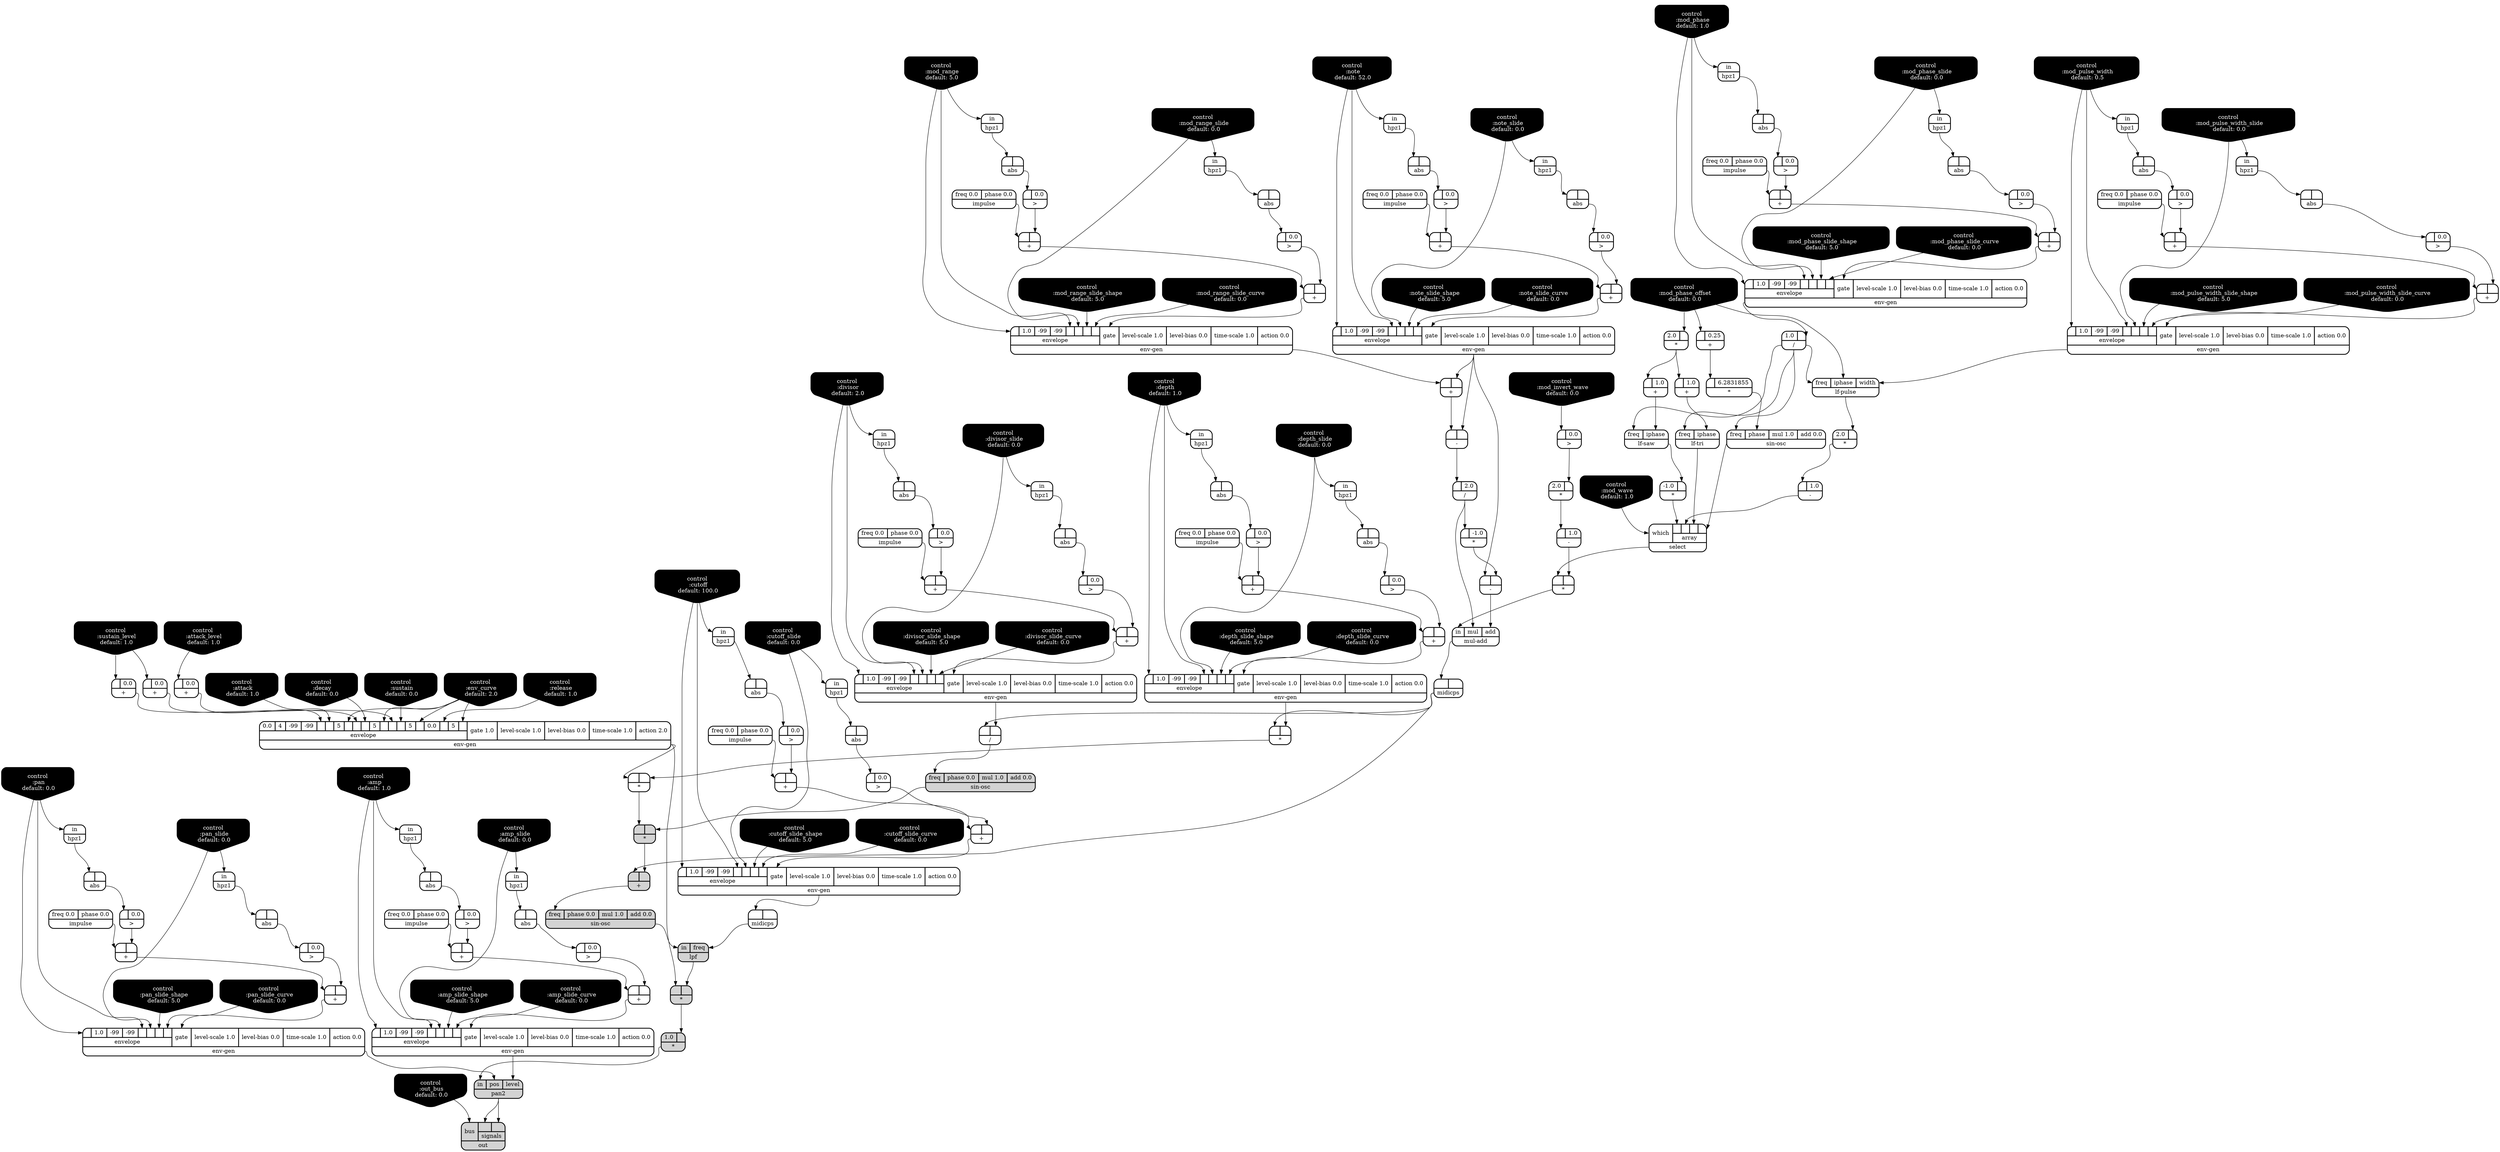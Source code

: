 digraph synthdef {
60 [label = "{{ <a> 2.0|<b> } |<__UG_NAME__>* }" style="bold, rounded" shape=record rankdir=LR];
63 [label = "{{ <a> -1.0|<b> } |<__UG_NAME__>* }" style="bold, rounded" shape=record rankdir=LR];
75 [label = "{{ <a> 2.0|<b> } |<__UG_NAME__>* }" style="bold, rounded" shape=record rankdir=LR];
79 [label = "{{ <a> |<b> 6.2831855} |<__UG_NAME__>* }" style="bold, rounded" shape=record rankdir=LR];
83 [label = "{{ <a> 2.0|<b> } |<__UG_NAME__>* }" style="bold, rounded" shape=record rankdir=LR];
85 [label = "{{ <a> |<b> } |<__UG_NAME__>* }" style="bold, rounded" shape=record rankdir=LR];
108 [label = "{{ <a> |<b> -1.0} |<__UG_NAME__>* }" style="bold, rounded" shape=record rankdir=LR];
122 [label = "{{ <a> |<b> } |<__UG_NAME__>* }" style="bold, rounded" shape=record rankdir=LR];
150 [label = "{{ <a> |<b> } |<__UG_NAME__>* }" style="bold, rounded" shape=record rankdir=LR];
152 [label = "{{ <a> |<b> } |<__UG_NAME__>* }" style="filled, bold, rounded"  shape=record rankdir=LR];
175 [label = "{{ <a> |<b> } |<__UG_NAME__>* }" style="filled, bold, rounded"  shape=record rankdir=LR];
176 [label = "{{ <a> 1.0|<b> } |<__UG_NAME__>* }" style="filled, bold, rounded"  shape=record rankdir=LR];
48 [label = "{{ <a> |<b> 0.25} |<__UG_NAME__>+ }" style="bold, rounded" shape=record rankdir=LR];
53 [label = "{{ <a> |<b> } |<__UG_NAME__>+ }" style="bold, rounded" shape=record rankdir=LR];
57 [label = "{{ <a> |<b> } |<__UG_NAME__>+ }" style="bold, rounded" shape=record rankdir=LR];
61 [label = "{{ <a> |<b> 1.0} |<__UG_NAME__>+ }" style="bold, rounded" shape=record rankdir=LR];
68 [label = "{{ <a> |<b> } |<__UG_NAME__>+ }" style="bold, rounded" shape=record rankdir=LR];
72 [label = "{{ <a> |<b> } |<__UG_NAME__>+ }" style="bold, rounded" shape=record rankdir=LR];
77 [label = "{{ <a> |<b> 1.0} |<__UG_NAME__>+ }" style="bold, rounded" shape=record rankdir=LR];
90 [label = "{{ <a> |<b> } |<__UG_NAME__>+ }" style="bold, rounded" shape=record rankdir=LR];
94 [label = "{{ <a> |<b> } |<__UG_NAME__>+ }" style="bold, rounded" shape=record rankdir=LR];
99 [label = "{{ <a> |<b> } |<__UG_NAME__>+ }" style="bold, rounded" shape=record rankdir=LR];
103 [label = "{{ <a> |<b> } |<__UG_NAME__>+ }" style="bold, rounded" shape=record rankdir=LR];
105 [label = "{{ <a> |<b> } |<__UG_NAME__>+ }" style="bold, rounded" shape=record rankdir=LR];
116 [label = "{{ <a> |<b> } |<__UG_NAME__>+ }" style="bold, rounded" shape=record rankdir=LR];
120 [label = "{{ <a> |<b> } |<__UG_NAME__>+ }" style="bold, rounded" shape=record rankdir=LR];
125 [label = "{{ <a> |<b> 0.0} |<__UG_NAME__>+ }" style="bold, rounded" shape=record rankdir=LR];
130 [label = "{{ <a> |<b> } |<__UG_NAME__>+ }" style="bold, rounded" shape=record rankdir=LR];
133 [label = "{{ <a> |<b> } |<__UG_NAME__>+ }" style="bold, rounded" shape=record rankdir=LR];
139 [label = "{{ <a> |<b> } |<__UG_NAME__>+ }" style="bold, rounded" shape=record rankdir=LR];
143 [label = "{{ <a> |<b> } |<__UG_NAME__>+ }" style="bold, rounded" shape=record rankdir=LR];
147 [label = "{{ <a> |<b> 0.0} |<__UG_NAME__>+ }" style="bold, rounded" shape=record rankdir=LR];
148 [label = "{{ <a> |<b> 0.0} |<__UG_NAME__>+ }" style="bold, rounded" shape=record rankdir=LR];
157 [label = "{{ <a> |<b> } |<__UG_NAME__>+ }" style="bold, rounded" shape=record rankdir=LR];
161 [label = "{{ <a> |<b> } |<__UG_NAME__>+ }" style="bold, rounded" shape=record rankdir=LR];
164 [label = "{{ <a> |<b> } |<__UG_NAME__>+ }" style="filled, bold, rounded"  shape=record rankdir=LR];
171 [label = "{{ <a> |<b> } |<__UG_NAME__>+ }" style="bold, rounded" shape=record rankdir=LR];
173 [label = "{{ <a> |<b> } |<__UG_NAME__>+ }" style="bold, rounded" shape=record rankdir=LR];
76 [label = "{{ <a> |<b> 1.0} |<__UG_NAME__>- }" style="bold, rounded" shape=record rankdir=LR];
84 [label = "{{ <a> |<b> 1.0} |<__UG_NAME__>- }" style="bold, rounded" shape=record rankdir=LR];
106 [label = "{{ <a> |<b> } |<__UG_NAME__>- }" style="bold, rounded" shape=record rankdir=LR];
109 [label = "{{ <a> |<b> } |<__UG_NAME__>- }" style="bold, rounded" shape=record rankdir=LR];
59 [label = "{{ <a> 1.0|<b> } |<__UG_NAME__>/ }" style="bold, rounded" shape=record rankdir=LR];
107 [label = "{{ <a> |<b> 2.0} |<__UG_NAME__>/ }" style="bold, rounded" shape=record rankdir=LR];
135 [label = "{{ <a> |<b> } |<__UG_NAME__>/ }" style="bold, rounded" shape=record rankdir=LR];
52 [label = "{{ <a> |<b> 0.0} |<__UG_NAME__>\> }" style="bold, rounded" shape=record rankdir=LR];
56 [label = "{{ <a> |<b> 0.0} |<__UG_NAME__>\> }" style="bold, rounded" shape=record rankdir=LR];
67 [label = "{{ <a> |<b> 0.0} |<__UG_NAME__>\> }" style="bold, rounded" shape=record rankdir=LR];
71 [label = "{{ <a> |<b> 0.0} |<__UG_NAME__>\> }" style="bold, rounded" shape=record rankdir=LR];
82 [label = "{{ <a> |<b> 0.0} |<__UG_NAME__>\> }" style="bold, rounded" shape=record rankdir=LR];
89 [label = "{{ <a> |<b> 0.0} |<__UG_NAME__>\> }" style="bold, rounded" shape=record rankdir=LR];
93 [label = "{{ <a> |<b> 0.0} |<__UG_NAME__>\> }" style="bold, rounded" shape=record rankdir=LR];
98 [label = "{{ <a> |<b> 0.0} |<__UG_NAME__>\> }" style="bold, rounded" shape=record rankdir=LR];
102 [label = "{{ <a> |<b> 0.0} |<__UG_NAME__>\> }" style="bold, rounded" shape=record rankdir=LR];
115 [label = "{{ <a> |<b> 0.0} |<__UG_NAME__>\> }" style="bold, rounded" shape=record rankdir=LR];
119 [label = "{{ <a> |<b> 0.0} |<__UG_NAME__>\> }" style="bold, rounded" shape=record rankdir=LR];
129 [label = "{{ <a> |<b> 0.0} |<__UG_NAME__>\> }" style="bold, rounded" shape=record rankdir=LR];
132 [label = "{{ <a> |<b> 0.0} |<__UG_NAME__>\> }" style="bold, rounded" shape=record rankdir=LR];
138 [label = "{{ <a> |<b> 0.0} |<__UG_NAME__>\> }" style="bold, rounded" shape=record rankdir=LR];
142 [label = "{{ <a> |<b> 0.0} |<__UG_NAME__>\> }" style="bold, rounded" shape=record rankdir=LR];
156 [label = "{{ <a> |<b> 0.0} |<__UG_NAME__>\> }" style="bold, rounded" shape=record rankdir=LR];
160 [label = "{{ <a> |<b> 0.0} |<__UG_NAME__>\> }" style="bold, rounded" shape=record rankdir=LR];
169 [label = "{{ <a> |<b> 0.0} |<__UG_NAME__>\> }" style="bold, rounded" shape=record rankdir=LR];
172 [label = "{{ <a> |<b> 0.0} |<__UG_NAME__>\> }" style="bold, rounded" shape=record rankdir=LR];
51 [label = "{{ <a> |<b> } |<__UG_NAME__>abs }" style="bold, rounded" shape=record rankdir=LR];
55 [label = "{{ <a> |<b> } |<__UG_NAME__>abs }" style="bold, rounded" shape=record rankdir=LR];
66 [label = "{{ <a> |<b> } |<__UG_NAME__>abs }" style="bold, rounded" shape=record rankdir=LR];
70 [label = "{{ <a> |<b> } |<__UG_NAME__>abs }" style="bold, rounded" shape=record rankdir=LR];
88 [label = "{{ <a> |<b> } |<__UG_NAME__>abs }" style="bold, rounded" shape=record rankdir=LR];
92 [label = "{{ <a> |<b> } |<__UG_NAME__>abs }" style="bold, rounded" shape=record rankdir=LR];
97 [label = "{{ <a> |<b> } |<__UG_NAME__>abs }" style="bold, rounded" shape=record rankdir=LR];
101 [label = "{{ <a> |<b> } |<__UG_NAME__>abs }" style="bold, rounded" shape=record rankdir=LR];
114 [label = "{{ <a> |<b> } |<__UG_NAME__>abs }" style="bold, rounded" shape=record rankdir=LR];
118 [label = "{{ <a> |<b> } |<__UG_NAME__>abs }" style="bold, rounded" shape=record rankdir=LR];
128 [label = "{{ <a> |<b> } |<__UG_NAME__>abs }" style="bold, rounded" shape=record rankdir=LR];
131 [label = "{{ <a> |<b> } |<__UG_NAME__>abs }" style="bold, rounded" shape=record rankdir=LR];
137 [label = "{{ <a> |<b> } |<__UG_NAME__>abs }" style="bold, rounded" shape=record rankdir=LR];
141 [label = "{{ <a> |<b> } |<__UG_NAME__>abs }" style="bold, rounded" shape=record rankdir=LR];
146 [label = "{{ <a> |<b> } |<__UG_NAME__>abs }" style="bold, rounded" shape=record rankdir=LR];
155 [label = "{{ <a> |<b> } |<__UG_NAME__>abs }" style="bold, rounded" shape=record rankdir=LR];
159 [label = "{{ <a> |<b> } |<__UG_NAME__>abs }" style="bold, rounded" shape=record rankdir=LR];
168 [label = "{{ <a> |<b> } |<__UG_NAME__>abs }" style="bold, rounded" shape=record rankdir=LR];
0 [label = "control
 :note
 default: 52.0" shape=invhouse style="rounded, filled, bold" fillcolor=black fontcolor=white ]; 
1 [label = "control
 :note_slide
 default: 0.0" shape=invhouse style="rounded, filled, bold" fillcolor=black fontcolor=white ]; 
2 [label = "control
 :note_slide_shape
 default: 5.0" shape=invhouse style="rounded, filled, bold" fillcolor=black fontcolor=white ]; 
3 [label = "control
 :note_slide_curve
 default: 0.0" shape=invhouse style="rounded, filled, bold" fillcolor=black fontcolor=white ]; 
4 [label = "control
 :amp
 default: 1.0" shape=invhouse style="rounded, filled, bold" fillcolor=black fontcolor=white ]; 
5 [label = "control
 :amp_slide
 default: 0.0" shape=invhouse style="rounded, filled, bold" fillcolor=black fontcolor=white ]; 
6 [label = "control
 :amp_slide_shape
 default: 5.0" shape=invhouse style="rounded, filled, bold" fillcolor=black fontcolor=white ]; 
7 [label = "control
 :amp_slide_curve
 default: 0.0" shape=invhouse style="rounded, filled, bold" fillcolor=black fontcolor=white ]; 
8 [label = "control
 :pan
 default: 0.0" shape=invhouse style="rounded, filled, bold" fillcolor=black fontcolor=white ]; 
9 [label = "control
 :pan_slide
 default: 0.0" shape=invhouse style="rounded, filled, bold" fillcolor=black fontcolor=white ]; 
10 [label = "control
 :pan_slide_shape
 default: 5.0" shape=invhouse style="rounded, filled, bold" fillcolor=black fontcolor=white ]; 
11 [label = "control
 :pan_slide_curve
 default: 0.0" shape=invhouse style="rounded, filled, bold" fillcolor=black fontcolor=white ]; 
12 [label = "control
 :attack
 default: 1.0" shape=invhouse style="rounded, filled, bold" fillcolor=black fontcolor=white ]; 
13 [label = "control
 :decay
 default: 0.0" shape=invhouse style="rounded, filled, bold" fillcolor=black fontcolor=white ]; 
14 [label = "control
 :sustain
 default: 0.0" shape=invhouse style="rounded, filled, bold" fillcolor=black fontcolor=white ]; 
15 [label = "control
 :release
 default: 1.0" shape=invhouse style="rounded, filled, bold" fillcolor=black fontcolor=white ]; 
16 [label = "control
 :attack_level
 default: 1.0" shape=invhouse style="rounded, filled, bold" fillcolor=black fontcolor=white ]; 
17 [label = "control
 :sustain_level
 default: 1.0" shape=invhouse style="rounded, filled, bold" fillcolor=black fontcolor=white ]; 
18 [label = "control
 :env_curve
 default: 2.0" shape=invhouse style="rounded, filled, bold" fillcolor=black fontcolor=white ]; 
19 [label = "control
 :cutoff
 default: 100.0" shape=invhouse style="rounded, filled, bold" fillcolor=black fontcolor=white ]; 
20 [label = "control
 :cutoff_slide
 default: 0.0" shape=invhouse style="rounded, filled, bold" fillcolor=black fontcolor=white ]; 
21 [label = "control
 :cutoff_slide_shape
 default: 5.0" shape=invhouse style="rounded, filled, bold" fillcolor=black fontcolor=white ]; 
22 [label = "control
 :cutoff_slide_curve
 default: 0.0" shape=invhouse style="rounded, filled, bold" fillcolor=black fontcolor=white ]; 
23 [label = "control
 :mod_phase
 default: 1.0" shape=invhouse style="rounded, filled, bold" fillcolor=black fontcolor=white ]; 
24 [label = "control
 :mod_phase_slide
 default: 0.0" shape=invhouse style="rounded, filled, bold" fillcolor=black fontcolor=white ]; 
25 [label = "control
 :mod_phase_slide_shape
 default: 5.0" shape=invhouse style="rounded, filled, bold" fillcolor=black fontcolor=white ]; 
26 [label = "control
 :mod_phase_slide_curve
 default: 0.0" shape=invhouse style="rounded, filled, bold" fillcolor=black fontcolor=white ]; 
27 [label = "control
 :mod_range
 default: 5.0" shape=invhouse style="rounded, filled, bold" fillcolor=black fontcolor=white ]; 
28 [label = "control
 :mod_range_slide
 default: 0.0" shape=invhouse style="rounded, filled, bold" fillcolor=black fontcolor=white ]; 
29 [label = "control
 :mod_range_slide_shape
 default: 5.0" shape=invhouse style="rounded, filled, bold" fillcolor=black fontcolor=white ]; 
30 [label = "control
 :mod_range_slide_curve
 default: 0.0" shape=invhouse style="rounded, filled, bold" fillcolor=black fontcolor=white ]; 
31 [label = "control
 :mod_pulse_width
 default: 0.5" shape=invhouse style="rounded, filled, bold" fillcolor=black fontcolor=white ]; 
32 [label = "control
 :mod_pulse_width_slide
 default: 0.0" shape=invhouse style="rounded, filled, bold" fillcolor=black fontcolor=white ]; 
33 [label = "control
 :mod_pulse_width_slide_shape
 default: 5.0" shape=invhouse style="rounded, filled, bold" fillcolor=black fontcolor=white ]; 
34 [label = "control
 :mod_pulse_width_slide_curve
 default: 0.0" shape=invhouse style="rounded, filled, bold" fillcolor=black fontcolor=white ]; 
35 [label = "control
 :mod_phase_offset
 default: 0.0" shape=invhouse style="rounded, filled, bold" fillcolor=black fontcolor=white ]; 
36 [label = "control
 :mod_wave
 default: 1.0" shape=invhouse style="rounded, filled, bold" fillcolor=black fontcolor=white ]; 
37 [label = "control
 :mod_invert_wave
 default: 0.0" shape=invhouse style="rounded, filled, bold" fillcolor=black fontcolor=white ]; 
38 [label = "control
 :divisor
 default: 2.0" shape=invhouse style="rounded, filled, bold" fillcolor=black fontcolor=white ]; 
39 [label = "control
 :divisor_slide
 default: 0.0" shape=invhouse style="rounded, filled, bold" fillcolor=black fontcolor=white ]; 
40 [label = "control
 :divisor_slide_shape
 default: 5.0" shape=invhouse style="rounded, filled, bold" fillcolor=black fontcolor=white ]; 
41 [label = "control
 :divisor_slide_curve
 default: 0.0" shape=invhouse style="rounded, filled, bold" fillcolor=black fontcolor=white ]; 
42 [label = "control
 :depth
 default: 1.0" shape=invhouse style="rounded, filled, bold" fillcolor=black fontcolor=white ]; 
43 [label = "control
 :depth_slide
 default: 0.0" shape=invhouse style="rounded, filled, bold" fillcolor=black fontcolor=white ]; 
44 [label = "control
 :depth_slide_shape
 default: 5.0" shape=invhouse style="rounded, filled, bold" fillcolor=black fontcolor=white ]; 
45 [label = "control
 :depth_slide_curve
 default: 0.0" shape=invhouse style="rounded, filled, bold" fillcolor=black fontcolor=white ]; 
46 [label = "control
 :out_bus
 default: 0.0" shape=invhouse style="rounded, filled, bold" fillcolor=black fontcolor=white ]; 
58 [label = "{{ {{<envelope___control___0>|1.0|-99|-99|<envelope___control___4>|<envelope___control___5>|<envelope___control___6>|<envelope___control___7>}|envelope}|<gate> gate|<level____scale> level-scale 1.0|<level____bias> level-bias 0.0|<time____scale> time-scale 1.0|<action> action 0.0} |<__UG_NAME__>env-gen }" style="bold, rounded" shape=record rankdir=LR];
73 [label = "{{ {{<envelope___control___0>|1.0|-99|-99|<envelope___control___4>|<envelope___control___5>|<envelope___control___6>|<envelope___control___7>}|envelope}|<gate> gate|<level____scale> level-scale 1.0|<level____bias> level-bias 0.0|<time____scale> time-scale 1.0|<action> action 0.0} |<__UG_NAME__>env-gen }" style="bold, rounded" shape=record rankdir=LR];
95 [label = "{{ {{<envelope___control___0>|1.0|-99|-99|<envelope___control___4>|<envelope___control___5>|<envelope___control___6>|<envelope___control___7>}|envelope}|<gate> gate|<level____scale> level-scale 1.0|<level____bias> level-bias 0.0|<time____scale> time-scale 1.0|<action> action 0.0} |<__UG_NAME__>env-gen }" style="bold, rounded" shape=record rankdir=LR];
104 [label = "{{ {{<envelope___control___0>|1.0|-99|-99|<envelope___control___4>|<envelope___control___5>|<envelope___control___6>|<envelope___control___7>}|envelope}|<gate> gate|<level____scale> level-scale 1.0|<level____bias> level-bias 0.0|<time____scale> time-scale 1.0|<action> action 0.0} |<__UG_NAME__>env-gen }" style="bold, rounded" shape=record rankdir=LR];
121 [label = "{{ {{<envelope___control___0>|1.0|-99|-99|<envelope___control___4>|<envelope___control___5>|<envelope___control___6>|<envelope___control___7>}|envelope}|<gate> gate|<level____scale> level-scale 1.0|<level____bias> level-bias 0.0|<time____scale> time-scale 1.0|<action> action 0.0} |<__UG_NAME__>env-gen }" style="bold, rounded" shape=record rankdir=LR];
134 [label = "{{ {{<envelope___control___0>|1.0|-99|-99|<envelope___control___4>|<envelope___control___5>|<envelope___control___6>|<envelope___control___7>}|envelope}|<gate> gate|<level____scale> level-scale 1.0|<level____bias> level-bias 0.0|<time____scale> time-scale 1.0|<action> action 0.0} |<__UG_NAME__>env-gen }" style="bold, rounded" shape=record rankdir=LR];
144 [label = "{{ {{<envelope___control___0>|1.0|-99|-99|<envelope___control___4>|<envelope___control___5>|<envelope___control___6>|<envelope___control___7>}|envelope}|<gate> gate|<level____scale> level-scale 1.0|<level____bias> level-bias 0.0|<time____scale> time-scale 1.0|<action> action 0.0} |<__UG_NAME__>env-gen }" style="bold, rounded" shape=record rankdir=LR];
149 [label = "{{ {{0.0|4|-99|-99|<envelope___binary____op____u____gen___4>|<envelope___control___5>|5|<envelope___control___7>|<envelope___binary____op____u____gen___8>|<envelope___control___9>|5|<envelope___control___11>|<envelope___binary____op____u____gen___12>|<envelope___control___13>|5|<envelope___control___15>|0.0|<envelope___control___17>|5|<envelope___control___19>}|envelope}|<gate> gate 1.0|<level____scale> level-scale 1.0|<level____bias> level-bias 0.0|<time____scale> time-scale 1.0|<action> action 2.0} |<__UG_NAME__>env-gen }" style="bold, rounded" shape=record rankdir=LR];
162 [label = "{{ {{<envelope___control___0>|1.0|-99|-99|<envelope___control___4>|<envelope___control___5>|<envelope___control___6>|<envelope___control___7>}|envelope}|<gate> gate|<level____scale> level-scale 1.0|<level____bias> level-bias 0.0|<time____scale> time-scale 1.0|<action> action 0.0} |<__UG_NAME__>env-gen }" style="bold, rounded" shape=record rankdir=LR];
174 [label = "{{ {{<envelope___control___0>|1.0|-99|-99|<envelope___control___4>|<envelope___control___5>|<envelope___control___6>|<envelope___control___7>}|envelope}|<gate> gate|<level____scale> level-scale 1.0|<level____bias> level-bias 0.0|<time____scale> time-scale 1.0|<action> action 0.0} |<__UG_NAME__>env-gen }" style="bold, rounded" shape=record rankdir=LR];
47 [label = "{{ <in> in} |<__UG_NAME__>hpz1 }" style="bold, rounded" shape=record rankdir=LR];
50 [label = "{{ <in> in} |<__UG_NAME__>hpz1 }" style="bold, rounded" shape=record rankdir=LR];
54 [label = "{{ <in> in} |<__UG_NAME__>hpz1 }" style="bold, rounded" shape=record rankdir=LR];
65 [label = "{{ <in> in} |<__UG_NAME__>hpz1 }" style="bold, rounded" shape=record rankdir=LR];
69 [label = "{{ <in> in} |<__UG_NAME__>hpz1 }" style="bold, rounded" shape=record rankdir=LR];
87 [label = "{{ <in> in} |<__UG_NAME__>hpz1 }" style="bold, rounded" shape=record rankdir=LR];
91 [label = "{{ <in> in} |<__UG_NAME__>hpz1 }" style="bold, rounded" shape=record rankdir=LR];
100 [label = "{{ <in> in} |<__UG_NAME__>hpz1 }" style="bold, rounded" shape=record rankdir=LR];
113 [label = "{{ <in> in} |<__UG_NAME__>hpz1 }" style="bold, rounded" shape=record rankdir=LR];
117 [label = "{{ <in> in} |<__UG_NAME__>hpz1 }" style="bold, rounded" shape=record rankdir=LR];
123 [label = "{{ <in> in} |<__UG_NAME__>hpz1 }" style="bold, rounded" shape=record rankdir=LR];
124 [label = "{{ <in> in} |<__UG_NAME__>hpz1 }" style="bold, rounded" shape=record rankdir=LR];
127 [label = "{{ <in> in} |<__UG_NAME__>hpz1 }" style="bold, rounded" shape=record rankdir=LR];
140 [label = "{{ <in> in} |<__UG_NAME__>hpz1 }" style="bold, rounded" shape=record rankdir=LR];
145 [label = "{{ <in> in} |<__UG_NAME__>hpz1 }" style="bold, rounded" shape=record rankdir=LR];
154 [label = "{{ <in> in} |<__UG_NAME__>hpz1 }" style="bold, rounded" shape=record rankdir=LR];
158 [label = "{{ <in> in} |<__UG_NAME__>hpz1 }" style="bold, rounded" shape=record rankdir=LR];
167 [label = "{{ <in> in} |<__UG_NAME__>hpz1 }" style="bold, rounded" shape=record rankdir=LR];
49 [label = "{{ <freq> freq 0.0|<phase> phase 0.0} |<__UG_NAME__>impulse }" style="bold, rounded" shape=record rankdir=LR];
64 [label = "{{ <freq> freq 0.0|<phase> phase 0.0} |<__UG_NAME__>impulse }" style="bold, rounded" shape=record rankdir=LR];
86 [label = "{{ <freq> freq 0.0|<phase> phase 0.0} |<__UG_NAME__>impulse }" style="bold, rounded" shape=record rankdir=LR];
96 [label = "{{ <freq> freq 0.0|<phase> phase 0.0} |<__UG_NAME__>impulse }" style="bold, rounded" shape=record rankdir=LR];
112 [label = "{{ <freq> freq 0.0|<phase> phase 0.0} |<__UG_NAME__>impulse }" style="bold, rounded" shape=record rankdir=LR];
126 [label = "{{ <freq> freq 0.0|<phase> phase 0.0} |<__UG_NAME__>impulse }" style="bold, rounded" shape=record rankdir=LR];
136 [label = "{{ <freq> freq 0.0|<phase> phase 0.0} |<__UG_NAME__>impulse }" style="bold, rounded" shape=record rankdir=LR];
153 [label = "{{ <freq> freq 0.0|<phase> phase 0.0} |<__UG_NAME__>impulse }" style="bold, rounded" shape=record rankdir=LR];
170 [label = "{{ <freq> freq 0.0|<phase> phase 0.0} |<__UG_NAME__>impulse }" style="bold, rounded" shape=record rankdir=LR];
74 [label = "{{ <freq> freq|<iphase> iphase|<width> width} |<__UG_NAME__>lf-pulse }" style="bold, rounded" shape=record rankdir=LR];
62 [label = "{{ <freq> freq|<iphase> iphase} |<__UG_NAME__>lf-saw }" style="bold, rounded" shape=record rankdir=LR];
78 [label = "{{ <freq> freq|<iphase> iphase} |<__UG_NAME__>lf-tri }" style="bold, rounded" shape=record rankdir=LR];
166 [label = "{{ <in> in|<freq> freq} |<__UG_NAME__>lpf }" style="filled, bold, rounded"  shape=record rankdir=LR];
111 [label = "{{ <a> |<b> } |<__UG_NAME__>midicps }" style="bold, rounded" shape=record rankdir=LR];
163 [label = "{{ <a> |<b> } |<__UG_NAME__>midicps }" style="bold, rounded" shape=record rankdir=LR];
110 [label = "{{ <in> in|<mul> mul|<add> add} |<__UG_NAME__>mul-add }" style="bold, rounded" shape=record rankdir=LR];
178 [label = "{{ <bus> bus|{{<signals___pan2___0>|<signals___pan2___1>}|signals}} |<__UG_NAME__>out }" style="filled, bold, rounded"  shape=record rankdir=LR];
177 [label = "{{ <in> in|<pos> pos|<level> level} |<__UG_NAME__>pan2 }" style="filled, bold, rounded"  shape=record rankdir=LR];
81 [label = "{{ <which> which|{{<array___binary____op____u____gen___0>|<array___binary____op____u____gen___1>|<array___lf____tri___2>|<array___sin____osc___3>}|array}} |<__UG_NAME__>select }" style="bold, rounded" shape=record rankdir=LR];
80 [label = "{{ <freq> freq|<phase> phase|<mul> mul 1.0|<add> add 0.0} |<__UG_NAME__>sin-osc }" style="bold, rounded" shape=record rankdir=LR];
151 [label = "{{ <freq> freq|<phase> phase 0.0|<mul> mul 1.0|<add> add 0.0} |<__UG_NAME__>sin-osc }" style="filled, bold, rounded"  shape=record rankdir=LR];
165 [label = "{{ <freq> freq|<phase> phase 0.0|<mul> mul 1.0|<add> add 0.0} |<__UG_NAME__>sin-osc }" style="filled, bold, rounded"  shape=record rankdir=LR];

35:__UG_NAME__ -> 60:b ;
62:__UG_NAME__ -> 63:b ;
74:__UG_NAME__ -> 75:b ;
48:__UG_NAME__ -> 79:a ;
82:__UG_NAME__ -> 83:b ;
84:__UG_NAME__ -> 85:b ;
81:__UG_NAME__ -> 85:a ;
107:__UG_NAME__ -> 108:a ;
121:__UG_NAME__ -> 122:b ;
111:__UG_NAME__ -> 122:a ;
122:__UG_NAME__ -> 150:b ;
149:__UG_NAME__ -> 150:a ;
151:__UG_NAME__ -> 152:b ;
150:__UG_NAME__ -> 152:a ;
166:__UG_NAME__ -> 175:b ;
149:__UG_NAME__ -> 175:a ;
175:__UG_NAME__ -> 176:b ;
35:__UG_NAME__ -> 48:a ;
52:__UG_NAME__ -> 53:b ;
49:__UG_NAME__ -> 53:a ;
56:__UG_NAME__ -> 57:b ;
53:__UG_NAME__ -> 57:a ;
60:__UG_NAME__ -> 61:a ;
67:__UG_NAME__ -> 68:b ;
64:__UG_NAME__ -> 68:a ;
71:__UG_NAME__ -> 72:b ;
68:__UG_NAME__ -> 72:a ;
60:__UG_NAME__ -> 77:a ;
89:__UG_NAME__ -> 90:b ;
86:__UG_NAME__ -> 90:a ;
93:__UG_NAME__ -> 94:b ;
90:__UG_NAME__ -> 94:a ;
98:__UG_NAME__ -> 99:b ;
96:__UG_NAME__ -> 99:a ;
102:__UG_NAME__ -> 103:b ;
99:__UG_NAME__ -> 103:a ;
104:__UG_NAME__ -> 105:b ;
95:__UG_NAME__ -> 105:a ;
115:__UG_NAME__ -> 116:b ;
112:__UG_NAME__ -> 116:a ;
119:__UG_NAME__ -> 120:b ;
116:__UG_NAME__ -> 120:a ;
17:__UG_NAME__ -> 125:a ;
129:__UG_NAME__ -> 130:b ;
126:__UG_NAME__ -> 130:a ;
132:__UG_NAME__ -> 133:b ;
130:__UG_NAME__ -> 133:a ;
138:__UG_NAME__ -> 139:b ;
136:__UG_NAME__ -> 139:a ;
142:__UG_NAME__ -> 143:b ;
139:__UG_NAME__ -> 143:a ;
16:__UG_NAME__ -> 147:a ;
17:__UG_NAME__ -> 148:a ;
156:__UG_NAME__ -> 157:b ;
153:__UG_NAME__ -> 157:a ;
160:__UG_NAME__ -> 161:b ;
157:__UG_NAME__ -> 161:a ;
152:__UG_NAME__ -> 164:b ;
111:__UG_NAME__ -> 164:a ;
169:__UG_NAME__ -> 171:b ;
170:__UG_NAME__ -> 171:a ;
172:__UG_NAME__ -> 173:b ;
171:__UG_NAME__ -> 173:a ;
75:__UG_NAME__ -> 76:a ;
83:__UG_NAME__ -> 84:a ;
104:__UG_NAME__ -> 106:b ;
105:__UG_NAME__ -> 106:a ;
108:__UG_NAME__ -> 109:b ;
104:__UG_NAME__ -> 109:a ;
58:__UG_NAME__ -> 59:b ;
106:__UG_NAME__ -> 107:a ;
134:__UG_NAME__ -> 135:b ;
111:__UG_NAME__ -> 135:a ;
51:__UG_NAME__ -> 52:a ;
55:__UG_NAME__ -> 56:a ;
66:__UG_NAME__ -> 67:a ;
70:__UG_NAME__ -> 71:a ;
37:__UG_NAME__ -> 82:a ;
88:__UG_NAME__ -> 89:a ;
92:__UG_NAME__ -> 93:a ;
97:__UG_NAME__ -> 98:a ;
101:__UG_NAME__ -> 102:a ;
114:__UG_NAME__ -> 115:a ;
118:__UG_NAME__ -> 119:a ;
128:__UG_NAME__ -> 129:a ;
131:__UG_NAME__ -> 132:a ;
137:__UG_NAME__ -> 138:a ;
141:__UG_NAME__ -> 142:a ;
155:__UG_NAME__ -> 156:a ;
159:__UG_NAME__ -> 160:a ;
168:__UG_NAME__ -> 169:a ;
146:__UG_NAME__ -> 172:a ;
50:__UG_NAME__ -> 51:a ;
54:__UG_NAME__ -> 55:a ;
65:__UG_NAME__ -> 66:a ;
69:__UG_NAME__ -> 70:a ;
87:__UG_NAME__ -> 88:a ;
91:__UG_NAME__ -> 92:a ;
47:__UG_NAME__ -> 97:a ;
100:__UG_NAME__ -> 101:a ;
113:__UG_NAME__ -> 114:a ;
117:__UG_NAME__ -> 118:a ;
127:__UG_NAME__ -> 128:a ;
123:__UG_NAME__ -> 131:a ;
124:__UG_NAME__ -> 137:a ;
140:__UG_NAME__ -> 141:a ;
145:__UG_NAME__ -> 146:a ;
154:__UG_NAME__ -> 155:a ;
158:__UG_NAME__ -> 159:a ;
167:__UG_NAME__ -> 168:a ;
57:__UG_NAME__ -> 58:gate ;
23:__UG_NAME__ -> 58:envelope___control___0 ;
23:__UG_NAME__ -> 58:envelope___control___4 ;
24:__UG_NAME__ -> 58:envelope___control___5 ;
25:__UG_NAME__ -> 58:envelope___control___6 ;
26:__UG_NAME__ -> 58:envelope___control___7 ;
72:__UG_NAME__ -> 73:gate ;
31:__UG_NAME__ -> 73:envelope___control___0 ;
31:__UG_NAME__ -> 73:envelope___control___4 ;
32:__UG_NAME__ -> 73:envelope___control___5 ;
33:__UG_NAME__ -> 73:envelope___control___6 ;
34:__UG_NAME__ -> 73:envelope___control___7 ;
94:__UG_NAME__ -> 95:gate ;
27:__UG_NAME__ -> 95:envelope___control___0 ;
27:__UG_NAME__ -> 95:envelope___control___4 ;
28:__UG_NAME__ -> 95:envelope___control___5 ;
29:__UG_NAME__ -> 95:envelope___control___6 ;
30:__UG_NAME__ -> 95:envelope___control___7 ;
103:__UG_NAME__ -> 104:gate ;
0:__UG_NAME__ -> 104:envelope___control___0 ;
0:__UG_NAME__ -> 104:envelope___control___4 ;
1:__UG_NAME__ -> 104:envelope___control___5 ;
2:__UG_NAME__ -> 104:envelope___control___6 ;
3:__UG_NAME__ -> 104:envelope___control___7 ;
120:__UG_NAME__ -> 121:gate ;
42:__UG_NAME__ -> 121:envelope___control___0 ;
42:__UG_NAME__ -> 121:envelope___control___4 ;
43:__UG_NAME__ -> 121:envelope___control___5 ;
44:__UG_NAME__ -> 121:envelope___control___6 ;
45:__UG_NAME__ -> 121:envelope___control___7 ;
133:__UG_NAME__ -> 134:gate ;
38:__UG_NAME__ -> 134:envelope___control___0 ;
38:__UG_NAME__ -> 134:envelope___control___4 ;
39:__UG_NAME__ -> 134:envelope___control___5 ;
40:__UG_NAME__ -> 134:envelope___control___6 ;
41:__UG_NAME__ -> 134:envelope___control___7 ;
143:__UG_NAME__ -> 144:gate ;
8:__UG_NAME__ -> 144:envelope___control___0 ;
8:__UG_NAME__ -> 144:envelope___control___4 ;
9:__UG_NAME__ -> 144:envelope___control___5 ;
10:__UG_NAME__ -> 144:envelope___control___6 ;
11:__UG_NAME__ -> 144:envelope___control___7 ;
147:__UG_NAME__ -> 149:envelope___binary____op____u____gen___4 ;
12:__UG_NAME__ -> 149:envelope___control___5 ;
18:__UG_NAME__ -> 149:envelope___control___7 ;
148:__UG_NAME__ -> 149:envelope___binary____op____u____gen___8 ;
13:__UG_NAME__ -> 149:envelope___control___9 ;
18:__UG_NAME__ -> 149:envelope___control___11 ;
125:__UG_NAME__ -> 149:envelope___binary____op____u____gen___12 ;
14:__UG_NAME__ -> 149:envelope___control___13 ;
18:__UG_NAME__ -> 149:envelope___control___15 ;
15:__UG_NAME__ -> 149:envelope___control___17 ;
18:__UG_NAME__ -> 149:envelope___control___19 ;
161:__UG_NAME__ -> 162:gate ;
19:__UG_NAME__ -> 162:envelope___control___0 ;
19:__UG_NAME__ -> 162:envelope___control___4 ;
20:__UG_NAME__ -> 162:envelope___control___5 ;
21:__UG_NAME__ -> 162:envelope___control___6 ;
22:__UG_NAME__ -> 162:envelope___control___7 ;
173:__UG_NAME__ -> 174:gate ;
4:__UG_NAME__ -> 174:envelope___control___0 ;
4:__UG_NAME__ -> 174:envelope___control___4 ;
5:__UG_NAME__ -> 174:envelope___control___5 ;
6:__UG_NAME__ -> 174:envelope___control___6 ;
7:__UG_NAME__ -> 174:envelope___control___7 ;
0:__UG_NAME__ -> 47:in ;
23:__UG_NAME__ -> 50:in ;
24:__UG_NAME__ -> 54:in ;
31:__UG_NAME__ -> 65:in ;
32:__UG_NAME__ -> 69:in ;
27:__UG_NAME__ -> 87:in ;
28:__UG_NAME__ -> 91:in ;
1:__UG_NAME__ -> 100:in ;
42:__UG_NAME__ -> 113:in ;
43:__UG_NAME__ -> 117:in ;
39:__UG_NAME__ -> 123:in ;
8:__UG_NAME__ -> 124:in ;
38:__UG_NAME__ -> 127:in ;
9:__UG_NAME__ -> 140:in ;
5:__UG_NAME__ -> 145:in ;
19:__UG_NAME__ -> 154:in ;
20:__UG_NAME__ -> 158:in ;
4:__UG_NAME__ -> 167:in ;
73:__UG_NAME__ -> 74:width ;
35:__UG_NAME__ -> 74:iphase ;
59:__UG_NAME__ -> 74:freq ;
61:__UG_NAME__ -> 62:iphase ;
59:__UG_NAME__ -> 62:freq ;
77:__UG_NAME__ -> 78:iphase ;
59:__UG_NAME__ -> 78:freq ;
163:__UG_NAME__ -> 166:freq ;
165:__UG_NAME__ -> 166:in ;
110:__UG_NAME__ -> 111:a ;
162:__UG_NAME__ -> 163:a ;
109:__UG_NAME__ -> 110:add ;
107:__UG_NAME__ -> 110:mul ;
85:__UG_NAME__ -> 110:in ;
177:__UG_NAME__ -> 178:signals___pan2___0 ;
177:__UG_NAME__ -> 178:signals___pan2___1 ;
46:__UG_NAME__ -> 178:bus ;
174:__UG_NAME__ -> 177:level ;
144:__UG_NAME__ -> 177:pos ;
176:__UG_NAME__ -> 177:in ;
63:__UG_NAME__ -> 81:array___binary____op____u____gen___0 ;
76:__UG_NAME__ -> 81:array___binary____op____u____gen___1 ;
78:__UG_NAME__ -> 81:array___lf____tri___2 ;
80:__UG_NAME__ -> 81:array___sin____osc___3 ;
36:__UG_NAME__ -> 81:which ;
79:__UG_NAME__ -> 80:phase ;
59:__UG_NAME__ -> 80:freq ;
135:__UG_NAME__ -> 151:freq ;
164:__UG_NAME__ -> 165:freq ;

}